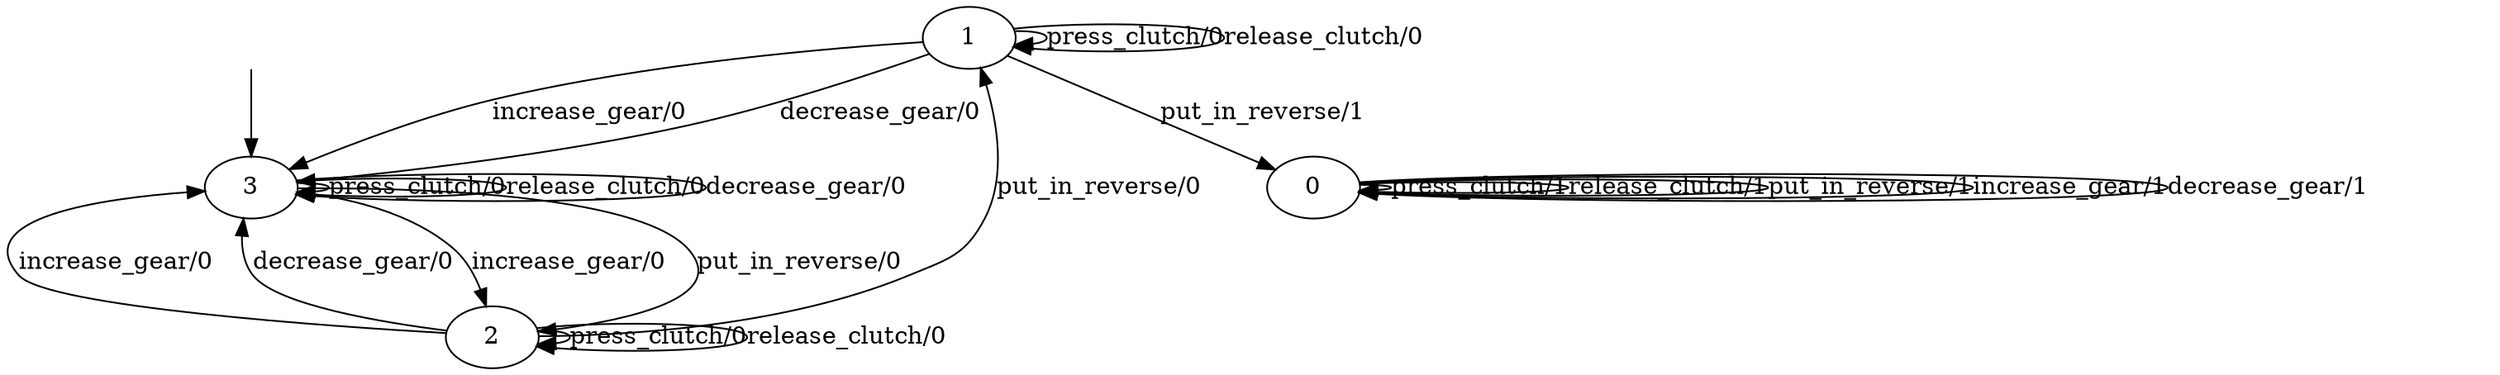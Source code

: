 digraph "output/gearbox_mealy_a" {
0 [label=0];
1 [label=1];
2 [label=2];
3 [label=3];
0 -> 0  [label="press_clutch/1"];
0 -> 0  [label="release_clutch/1"];
0 -> 0  [label="put_in_reverse/1"];
0 -> 0  [label="increase_gear/1"];
0 -> 0  [label="decrease_gear/1"];
1 -> 1  [label="press_clutch/0"];
1 -> 1  [label="release_clutch/0"];
1 -> 0  [label="put_in_reverse/1"];
1 -> 3  [label="increase_gear/0"];
1 -> 3  [label="decrease_gear/0"];
2 -> 2  [label="press_clutch/0"];
2 -> 2  [label="release_clutch/0"];
2 -> 1  [label="put_in_reverse/0"];
2 -> 3  [label="increase_gear/0"];
2 -> 3  [label="decrease_gear/0"];
3 -> 3  [label="press_clutch/0"];
3 -> 3  [label="release_clutch/0"];
3 -> 2  [label="put_in_reverse/0"];
3 -> 2  [label="increase_gear/0"];
3 -> 3  [label="decrease_gear/0"];
__start0 [label="", shape=none];
__start0 -> 3  [label=""];
}
